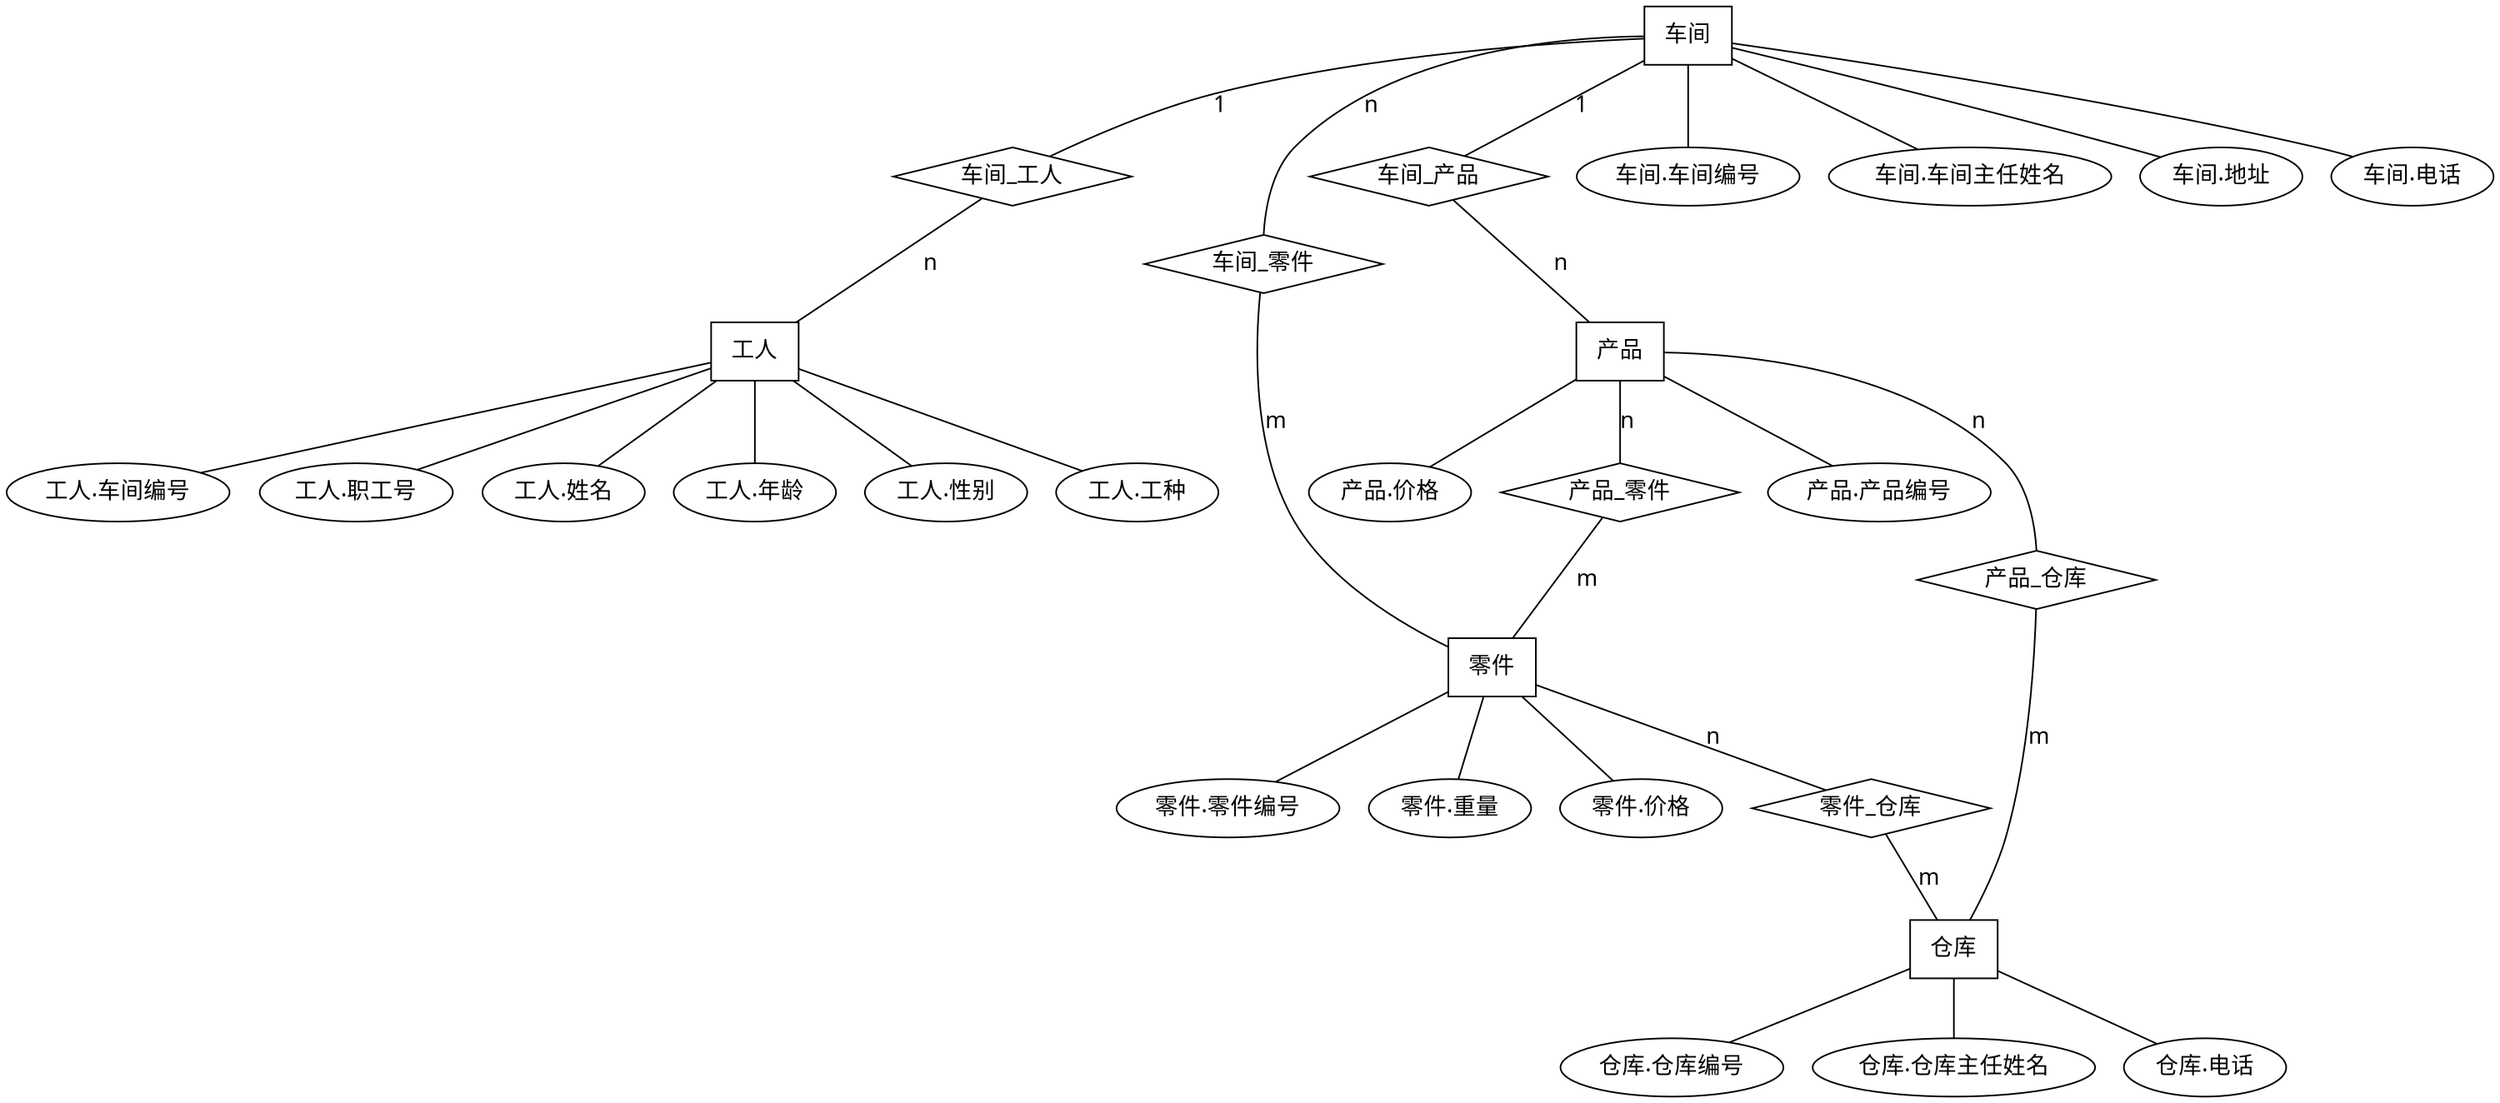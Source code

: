 digraph ER {
	rankdir=TB size="20,16"
	graph [fontname="Microsoft YaHei"]
	node [fontname="Microsoft YaHei"]
	edge [fontname="Microsoft YaHei"]
	"车间" [shape=rectangle]
	"工人" [shape=rectangle]
	"产品" [shape=rectangle]
	"零件" [shape=rectangle]
	"仓库" [shape=rectangle]
	"产品_零件" [shape=diamond]
	"产品" -> "产品_零件" [label=n dir=none]
	"产品_零件" -> "零件" [label=m dir=none]
	"车间_工人" [shape=diamond]
	"车间" -> "车间_工人" [label=1 dir=none]
	"车间_工人" -> "工人" [label=n dir=none]
	"车间_产品" [shape=diamond]
	"车间" -> "车间_产品" [label=1 dir=none]
	"车间_产品" -> "产品" [label=n dir=none]
	"车间_零件" [shape=diamond]
	"车间" -> "车间_零件" [label=n dir=none]
	"车间_零件" -> "零件" [label=m dir=none]
	"产品_仓库" [shape=diamond]
	"产品" -> "产品_仓库" [label=n dir=none]
	"产品_仓库" -> "仓库" [label=m dir=none]
	"零件_仓库" [shape=diamond]
	"零件" -> "零件_仓库" [label=n dir=none]
	"零件_仓库" -> "仓库" [label=m dir=none]
	"车间.车间编号" [shape=ellipse]
	"车间" -> "车间.车间编号" [dir=none]
	"车间.车间主任姓名" [shape=ellipse]
	"车间" -> "车间.车间主任姓名" [dir=none]
	"车间.地址" [shape=ellipse]
	"车间" -> "车间.地址" [dir=none]
	"车间.电话" [shape=ellipse]
	"车间" -> "车间.电话" [dir=none]
	"工人.职工号" [shape=ellipse]
	"工人" -> "工人.职工号" [dir=none]
	"工人.姓名" [shape=ellipse]
	"工人" -> "工人.姓名" [dir=none]
	"工人.年龄" [shape=ellipse]
	"工人" -> "工人.年龄" [dir=none]
	"工人.性别" [shape=ellipse]
	"工人" -> "工人.性别" [dir=none]
	"工人.工种" [shape=ellipse]
	"工人" -> "工人.工种" [dir=none]
	"工人.车间编号" [shape=ellipse]
	"工人" -> "工人.车间编号" [dir=none]
	"产品.产品编号" [shape=ellipse]
	"产品" -> "产品.产品编号" [dir=none]
	"产品.价格" [shape=ellipse]
	"产品" -> "产品.价格" [dir=none]
	"零件.零件编号" [shape=ellipse]
	"零件" -> "零件.零件编号" [dir=none]
	"零件.重量" [shape=ellipse]
	"零件" -> "零件.重量" [dir=none]
	"零件.价格" [shape=ellipse]
	"零件" -> "零件.价格" [dir=none]
	"仓库.仓库编号" [shape=ellipse]
	"仓库" -> "仓库.仓库编号" [dir=none]
	"仓库.仓库主任姓名" [shape=ellipse]
	"仓库" -> "仓库.仓库主任姓名" [dir=none]
	"仓库.电话" [shape=ellipse]
	"仓库" -> "仓库.电话" [dir=none]
}
